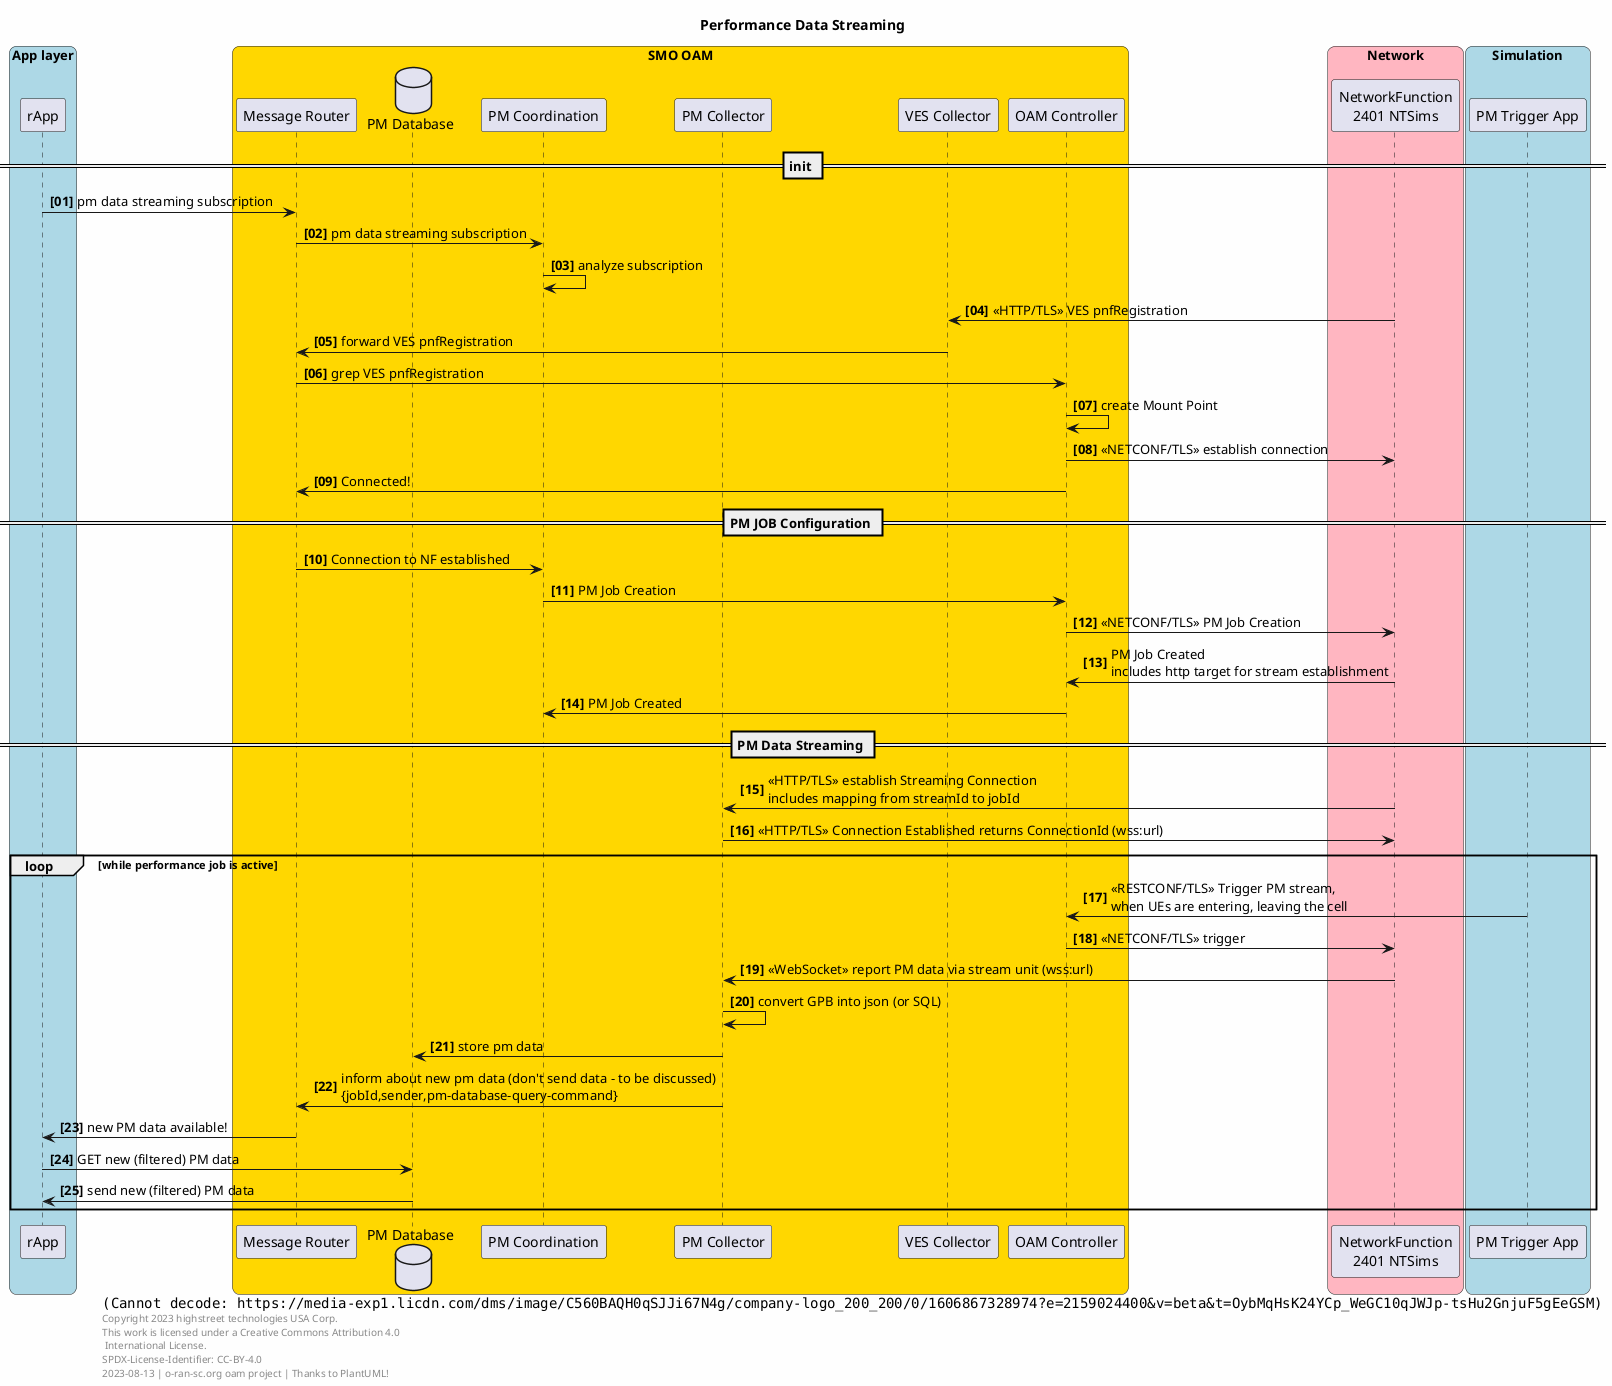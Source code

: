 ''''''''''''''''''''''''''''''''''''''''''''''''''''''''''''''''''''''''''''''''''''''' 
' Copyright 2021 highstreet technologies GmbH
' This work is licensed under a Creative Commons Attribution 4.0 International License.
' SPDX-License-Identifier: CC-BY-4.0
' https://creativecommons.org/licenses/by/4.0/deed.en

@startuml o-ran-sc-i-pm-streaming-sequence
title Performance Data Streaming
autonumber 1 1 "<b>[00]"

box "App layer" #LightBlue
  participant "rApp" as rApp
end box

box "SMO OAM" #gold
  participant "Message Router" as mr
  database "PM Database" as pmDb
  participant "PM Coordination" as pmCoord
  participant "PM Collector" as pmCollect
  participant "VES Collector" as ves
  
  participant "OAM Controller" as sdnr
end box

box "Network" #LightPink
  participant "NetworkFunction\n2401 NTSims" as nf
end box

box "Simulation" #LightBlue
  participant "PM Trigger App" as trigger
end box

== init ==
rApp -> mr: pm data streaming subscription
mr -> pmCoord:  pm data streaming subscription
pmCoord -> pmCoord: analyze subscription
nf -> ves: <<HTTP/TLS>> VES pnfRegistration
ves -> mr: forward VES pnfRegistration
mr -> sdnr: grep VES pnfRegistration
sdnr -> sdnr: create Mount Point
sdnr -> nf: <<NETCONF/TLS>> establish connection 
sdnr-> mr: Connected!

== PM JOB Configuration ==
mr -> pmCoord: Connection to NF established
pmCoord -> sdnr: PM Job Creation
sdnr -> nf: <<NETCONF/TLS>> PM Job Creation
nf -> sdnr: PM Job Created\nincludes http target for stream establishment
sdnr -> pmCoord: PM Job Created

== PM Data Streaming ==

nf -> pmCollect : <<HTTP/TLS>> establish Streaming Connection \nincludes mapping from streamId to jobId
pmCollect -> nf : <<HTTP/TLS>> Connection Established returns ConnectionId (wss:url)

loop while performance job is active
  trigger -> sdnr: <<RESTCONF/TLS>> Trigger PM stream,\nwhen UEs are entering, leaving the cell
  sdnr -> nf: <<NETCONF/TLS>> trigger
  nf -> pmCollect : <<WebSocket>> report PM data via stream unit (wss:url)
  pmCollect -> pmCollect: convert GPB into json (or SQL)
  pmCollect -> pmDb: store pm data
  pmCollect -> mr: inform about new pm data (don't send data - to be discussed)\n{jobId,sender,pm-database-query-command}
  mr -> rApp: new PM data available!
  rApp -> pmDb: GET new (filtered) PM data 
  rApp <- pmDb: send new (filtered) PM data

end

' End Diagram
' Format
right footer <img:https://media-exp1.licdn.com/dms/image/C560BAQH0qSJJi67N4g/company-logo_200_200/0/1606867328974?e=2159024400&v=beta&t=OybMqHsK24YCp_WeGC10qJWJp-tsHu2GnjuF5gEeGSM{scale=0.2}> \lCopyright 2023 highstreet technologies USA Corp.\lThis work is licensed under a Creative Commons Attribution 4.0\l International License.\lSPDX-License-Identifier: CC-BY-4.0\n2023-08-13 | o-ran-sc.org oam project | Thanks to PlantUML!

skinparam backgroundColor #fefefe
'skinparam handwritten true
skinparam roundcorner 15

@enduml
